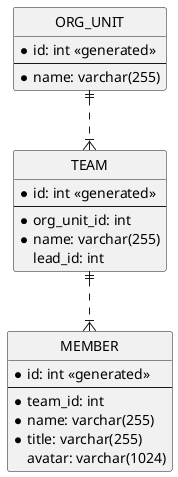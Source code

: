 @startuml

hide circle
skinparam linetype ortho

entity ORG_UNIT {
    * id: int <<generated>>
    --
    * name: varchar(255)
}

entity TEAM {
    * id: int <<generated>>
    --
    * org_unit_id: int
    * name: varchar(255)
      lead_id: int
}

entity MEMBER {
    * id: int <<generated>>
    --
    * team_id: int
    * name: varchar(255)
    * title: varchar(255)
      avatar: varchar(1024)
}

ORG_UNIT ||..|{ TEAM
TEAM ||..|{ MEMBER
@enduml